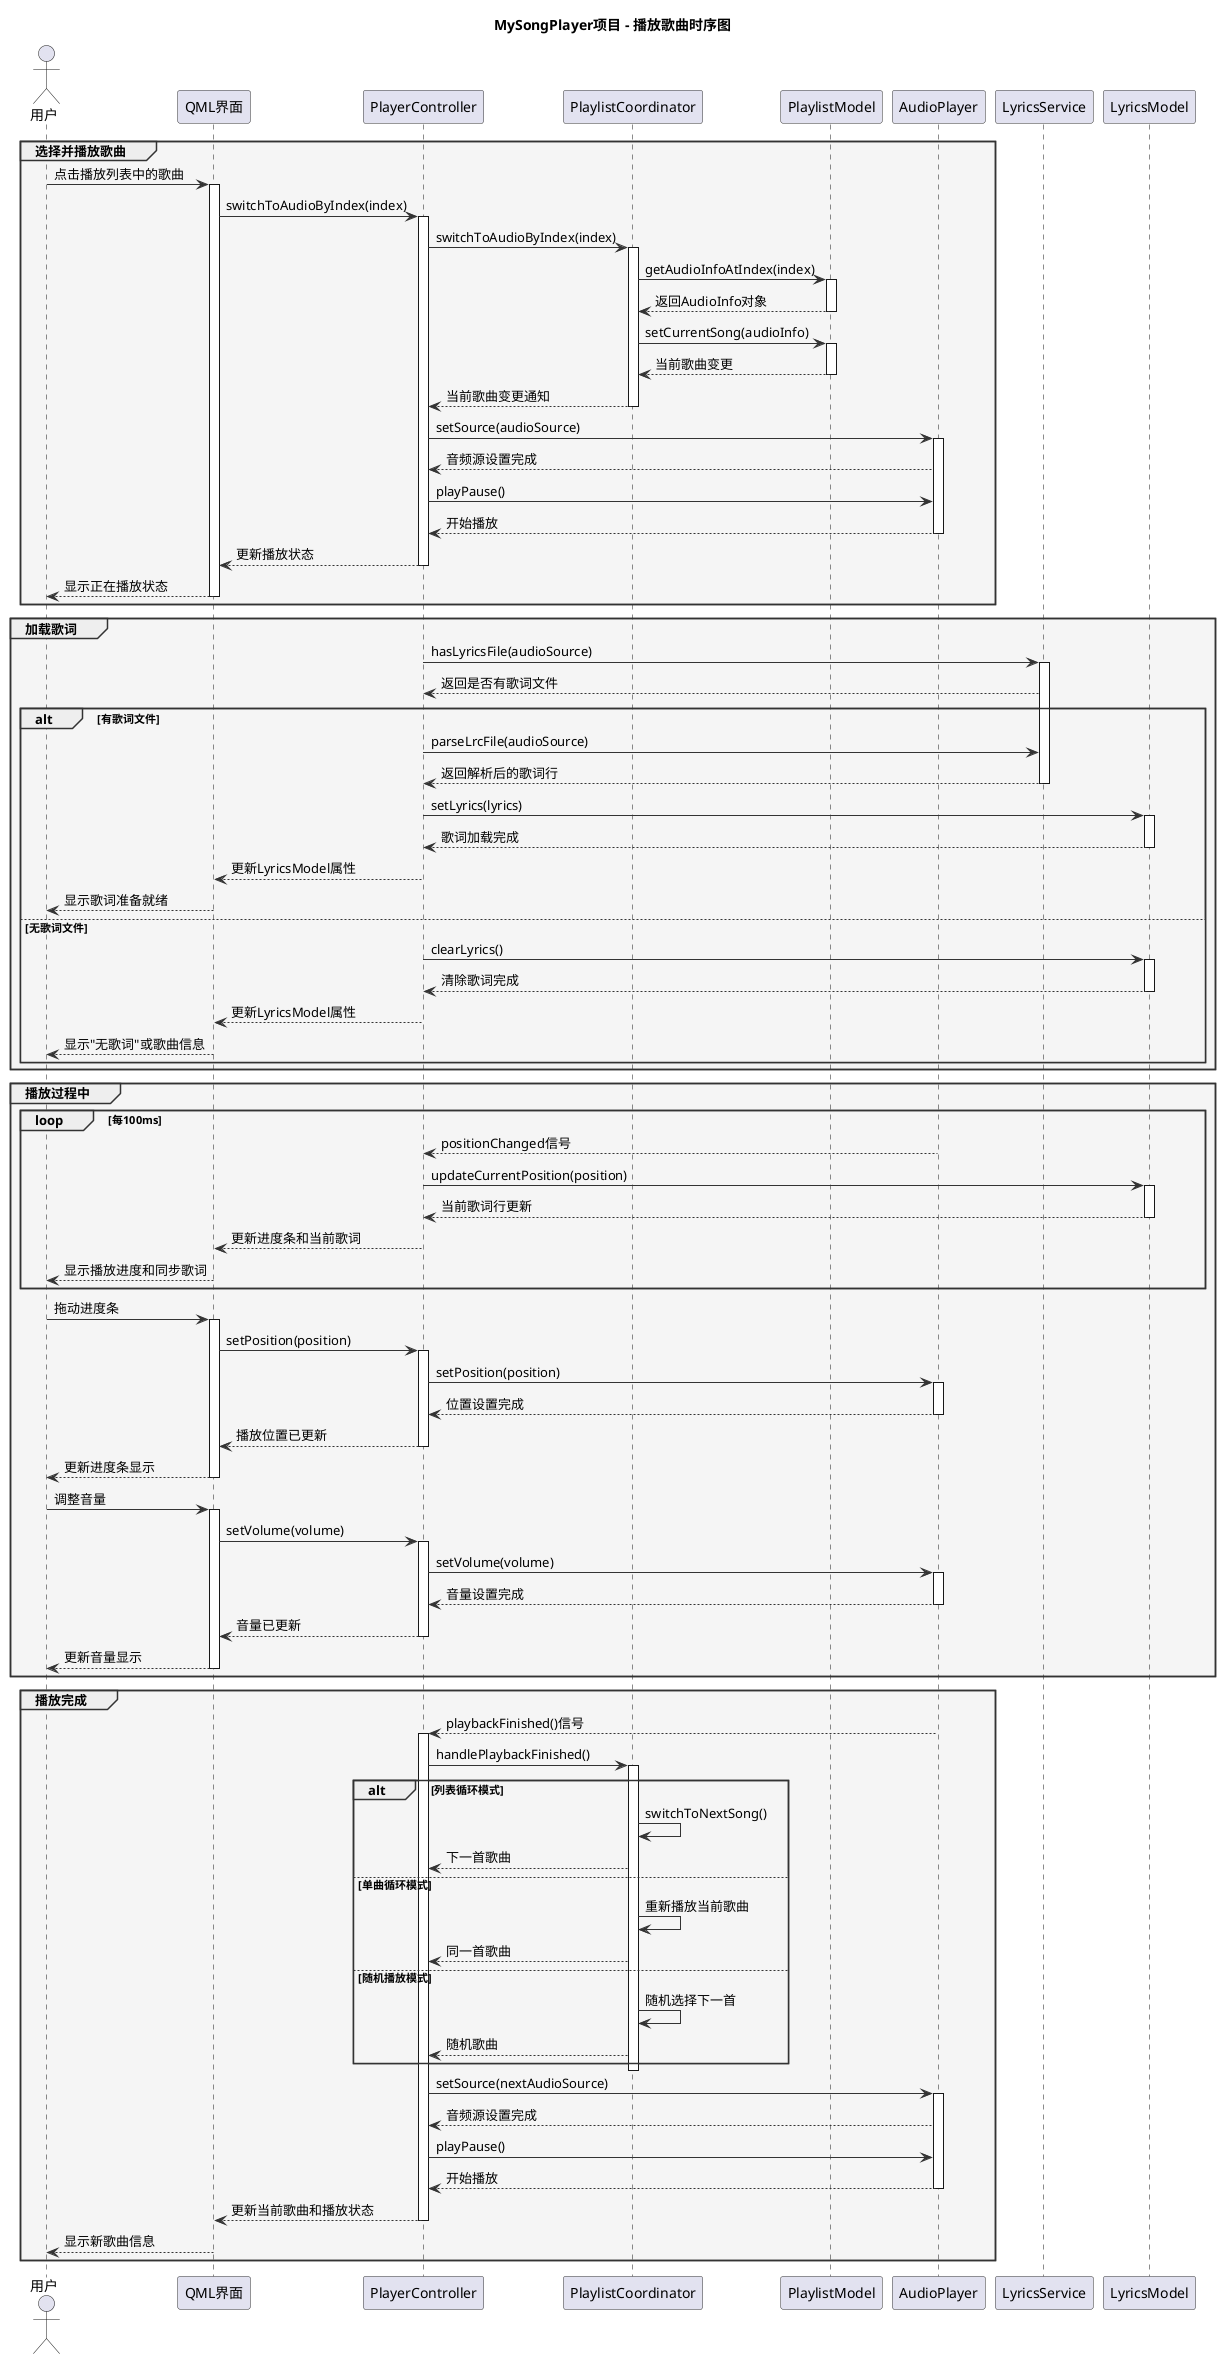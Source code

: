 @startuml MySongPlayer项目播放时序图

' 配置
skinparam backgroundColor white
skinparam defaultFontName Microsoft YaHei
skinparam sequenceArrowColor #333
skinparam sequenceParticipantBorderColor #333
skinparam sequenceGroupBorderColor #333
skinparam sequenceGroupBodyBackgroundColor #f5f5f5

' 标题
title MySongPlayer项目 - 播放歌曲时序图

' 参与者定义
actor "用户" as User
participant "QML界面" as QML
participant "PlayerController" as PC
participant "PlaylistCoordinator" as PLCO
participant "PlaylistModel" as PLM
participant "AudioPlayer" as AP
participant "LyricsService" as LS
participant "LyricsModel" as LM

' 播放新歌曲的完整流程
group 选择并播放歌曲
    User -> QML: 点击播放列表中的歌曲
    activate QML
    QML -> PC: switchToAudioByIndex(index)
    activate PC
    PC -> PLCO: switchToAudioByIndex(index)
    activate PLCO
    PLCO -> PLM: getAudioInfoAtIndex(index)
    activate PLM
    PLM --> PLCO: 返回AudioInfo对象
    deactivate PLM
    PLCO -> PLM: setCurrentSong(audioInfo)
    activate PLM
    PLM --> PLCO: 当前歌曲变更
    deactivate PLM
    PLCO --> PC: 当前歌曲变更通知
    deactivate PLCO
    PC -> AP: setSource(audioSource)
    activate AP
    AP --> PC: 音频源设置完成
    PC -> AP: playPause()
    AP --> PC: 开始播放
    deactivate AP
    PC --> QML: 更新播放状态
    deactivate PC
    QML --> User: 显示正在播放状态
    deactivate QML
end

group 加载歌词
    PC -> LS: hasLyricsFile(audioSource)
    activate LS
    LS --> PC: 返回是否有歌词文件
    alt 有歌词文件
        PC -> LS: parseLrcFile(audioSource)
        LS --> PC: 返回解析后的歌词行
        deactivate LS
        PC -> LM: setLyrics(lyrics)
        activate LM
        LM --> PC: 歌词加载完成
        deactivate LM
        PC --> QML: 更新LyricsModel属性
        QML --> User: 显示歌词准备就绪
    else 无歌词文件
        PC -> LM: clearLyrics()
        activate LM
        LM --> PC: 清除歌词完成
        deactivate LM
        PC --> QML: 更新LyricsModel属性
        QML --> User: 显示"无歌词"或歌曲信息
    end
end

group 播放过程中
    loop 每100ms
        AP --> PC: positionChanged信号
        PC -> LM: updateCurrentPosition(position)
        activate LM
        LM --> PC: 当前歌词行更新
        deactivate LM
        PC --> QML: 更新进度条和当前歌词
        QML --> User: 显示播放进度和同步歌词
    end

    User -> QML: 拖动进度条
    activate QML
    QML -> PC: setPosition(position)
    activate PC
    PC -> AP: setPosition(position)
    activate AP
    AP --> PC: 位置设置完成
    deactivate AP
    PC --> QML: 播放位置已更新
    deactivate PC
    QML --> User: 更新进度条显示
    deactivate QML

    User -> QML: 调整音量
    activate QML
    QML -> PC: setVolume(volume)
    activate PC
    PC -> AP: setVolume(volume)
    activate AP
    AP --> PC: 音量设置完成
    deactivate AP
    PC --> QML: 音量已更新
    deactivate PC
    QML --> User: 更新音量显示
    deactivate QML
end

group 播放完成
    AP --> PC: playbackFinished()信号
    activate PC
    PC -> PLCO: handlePlaybackFinished()
    activate PLCO
    
    alt 列表循环模式
        PLCO -> PLCO: switchToNextSong()
        PLCO --> PC: 下一首歌曲
    else 单曲循环模式
        PLCO -> PLCO: 重新播放当前歌曲
        PLCO --> PC: 同一首歌曲
    else 随机播放模式
        PLCO -> PLCO: 随机选择下一首
        PLCO --> PC: 随机歌曲
    end
    deactivate PLCO
    
    PC -> AP: setSource(nextAudioSource)
    activate AP
    AP --> PC: 音频源设置完成
    PC -> AP: playPause()
    AP --> PC: 开始播放
    deactivate AP
    PC --> QML: 更新当前歌曲和播放状态
    deactivate PC
    QML --> User: 显示新歌曲信息
end

@enduml 
